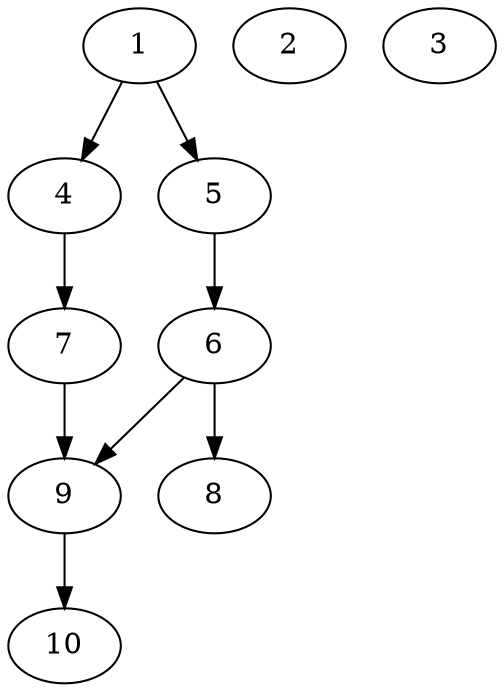 // DAG automatically generated by daggen at Thu Oct  3 13:58:06 2019
// ./daggen --dot -n 10 --ccr 0.4 --fat 0.5 --regular 0.5 --density 0.6 --mindata 5242880 --maxdata 52428800 
digraph G {
  1 [size="44277760", alpha="0.12", expect_size="17711104"] 
  1 -> 4 [size ="17711104"]
  1 -> 5 [size ="17711104"]
  2 [size="48069120", alpha="0.12", expect_size="19227648"] 
  3 [size="94289920", alpha="0.05", expect_size="37715968"] 
  4 [size="71685120", alpha="0.08", expect_size="28674048"] 
  4 -> 7 [size ="28674048"]
  5 [size="103173120", alpha="0.15", expect_size="41269248"] 
  5 -> 6 [size ="41269248"]
  6 [size="122355200", alpha="0.16", expect_size="48942080"] 
  6 -> 8 [size ="48942080"]
  6 -> 9 [size ="48942080"]
  7 [size="20218880", alpha="0.10", expect_size="8087552"] 
  7 -> 9 [size ="8087552"]
  8 [size="90534400", alpha="0.20", expect_size="36213760"] 
  9 [size="27604480", alpha="0.15", expect_size="11041792"] 
  9 -> 10 [size ="11041792"]
  10 [size="68462080", alpha="0.01", expect_size="27384832"] 
}
